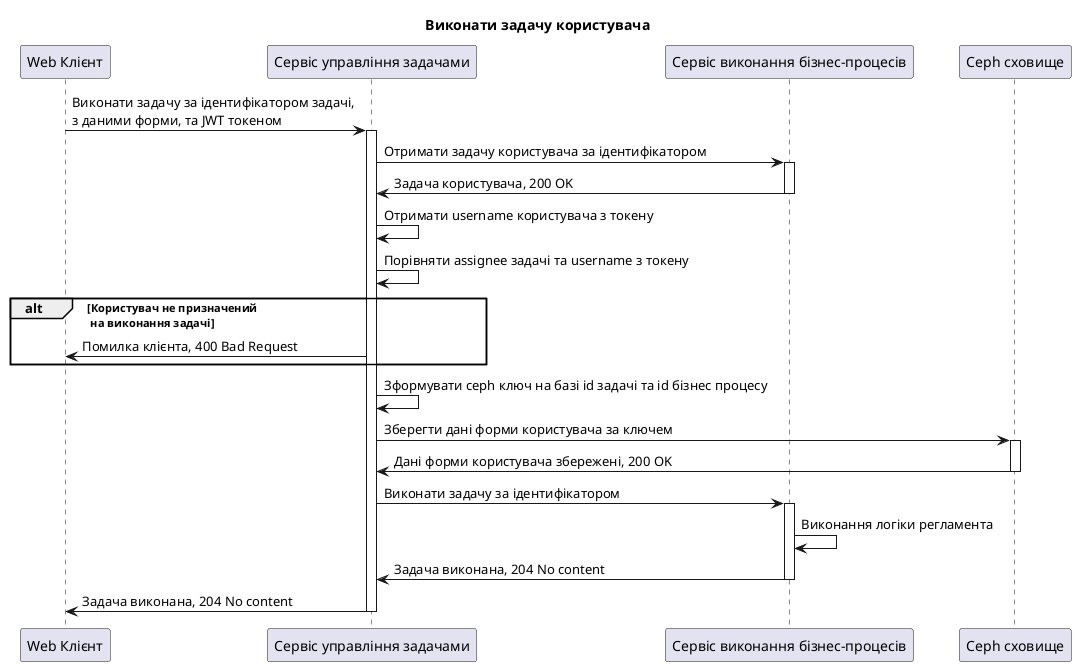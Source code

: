 @startuml
participant "Web Клієнт" as client  order 10
participant "Сервіс управління задачами" as service  order 20
participant "Cервіс виконання бізнес-процесів" as bpms order 30
participant "Ceph сховище" as ceph order 40
skinparam responseMessageBelowArrow true

title Виконати задачу користувача
  client -> service: Виконати задачу за ідентифікатором задачі,\nз даними форми, та JWT токеном
  activate service
  service -> bpms: Отримати задачу користувача за ідентифікатором
  activate bpms
  bpms -> service: Задача користувача, 200 OK
  deactivate bpms
  service -> service: Отримати username користувача з токену
  service -> service: Порівняти assignee задачі та username з токену
  alt Користувач не призначений\n на виконання задачі
    service -> client: Помилка клієнта, 400 Bad Request
  end
  service -> service: Зформувати ceph ключ на базі id задачі та id бізнес процесу
  service -> ceph: Зберегти дані форми користувача за ключем
  activate ceph
  ceph -> service: Дані форми користувача збережені, 200 OK
  deactivate ceph
   service -> bpms: Виконати задачу за ідентифікатором
  activate bpms
    bpms -> bpms: Виконання логіки регламента
    bpms -> service: Задача виконана, 204 No content
  deactivate bpms
  service -> client: Задача виконана, 204 No content
  deactivate service
@enduml